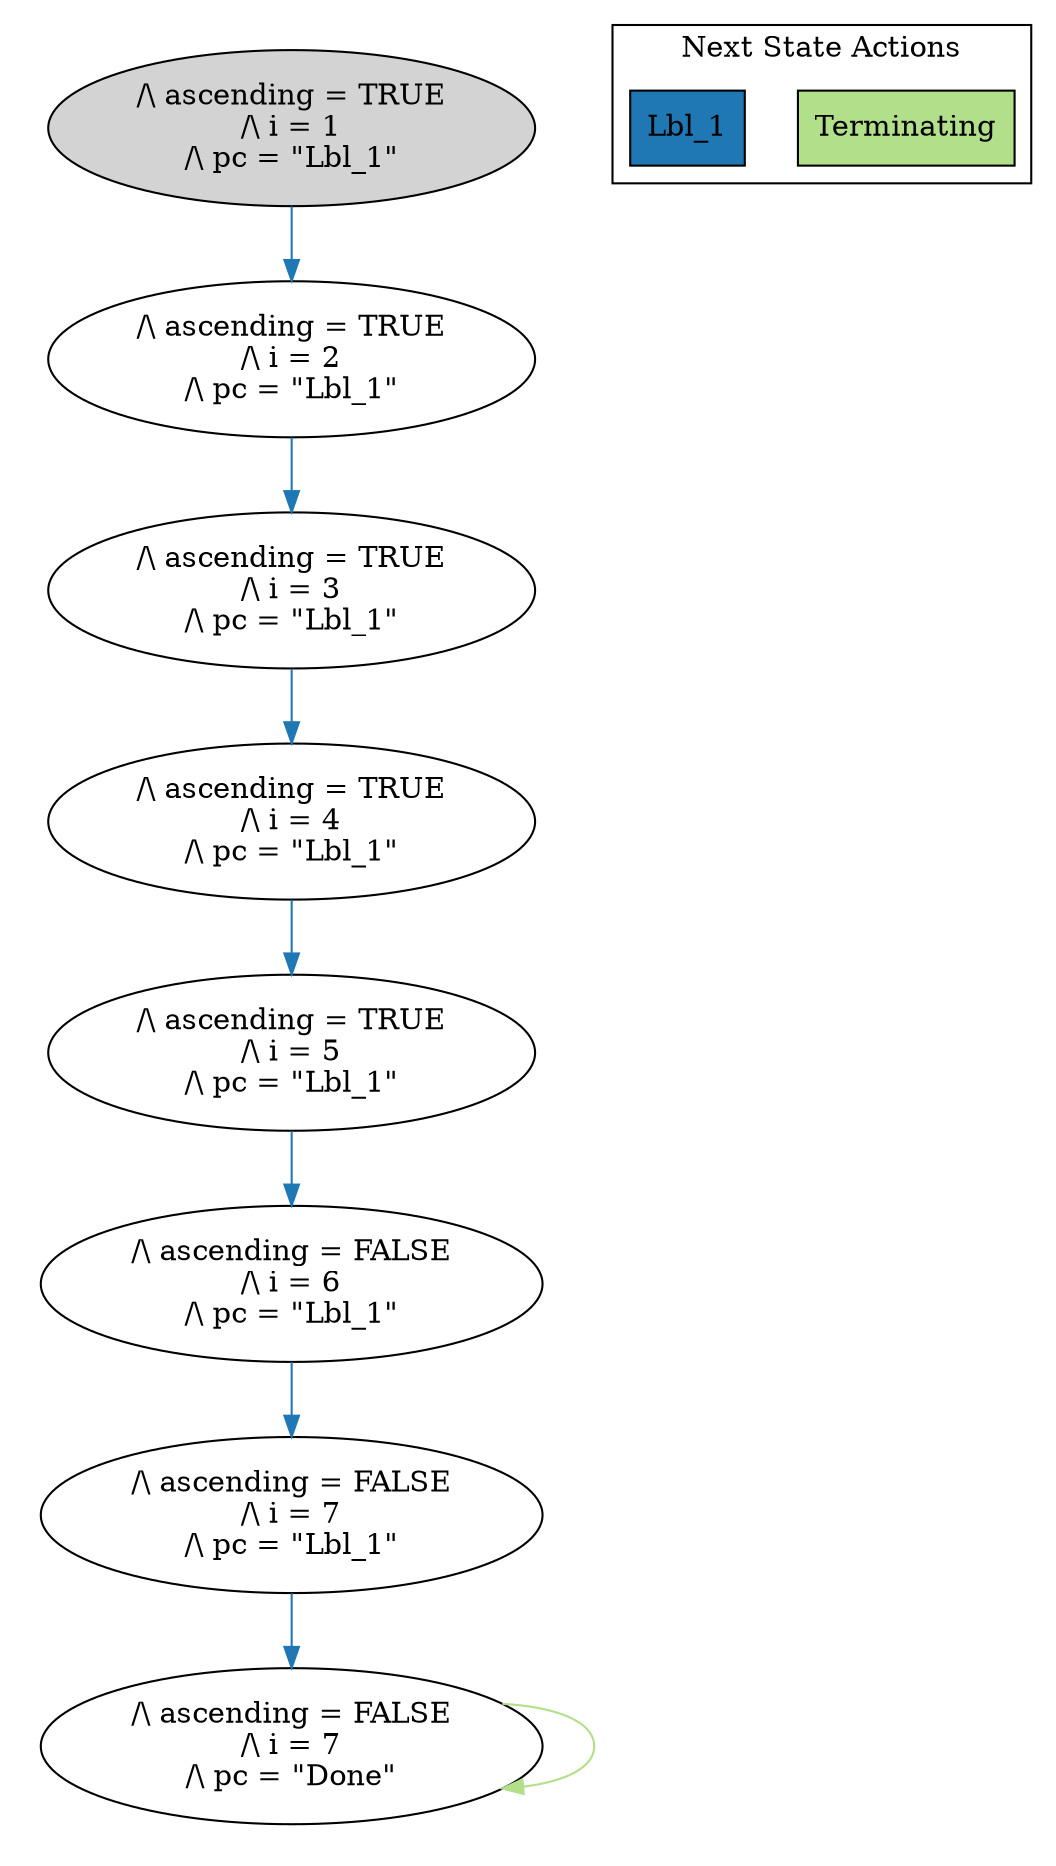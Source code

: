 strict digraph DiskGraph {
edge [colorscheme="paired12"]
nodesep=0.35;
subgraph cluster_graph {
color="white";
-8781549420067601257 [label="/\\ ascending = TRUE\n/\\ i = 1\n/\\ pc = \"Lbl_1\"",style = filled]
-8781549420067601257 -> 4262148751138783616 [label="",color="2",fontcolor="2"];
4262148751138783616 [label="/\\ ascending = TRUE\n/\\ i = 2\n/\\ pc = \"Lbl_1\""];
4262148751138783616 -> -7493388474529093708 [label="",color="2",fontcolor="2"];
-7493388474529093708 [label="/\\ ascending = TRUE\n/\\ i = 3\n/\\ pc = \"Lbl_1\""];
-7493388474529093708 -> 1820205695435236581 [label="",color="2",fontcolor="2"];
1820205695435236581 [label="/\\ ascending = TRUE\n/\\ i = 4\n/\\ pc = \"Lbl_1\""];
1820205695435236581 -> -5015118580503543087 [label="",color="2",fontcolor="2"];
-5015118580503543087 [label="/\\ ascending = TRUE\n/\\ i = 5\n/\\ pc = \"Lbl_1\""];
-5015118580503543087 -> -8394536652016255415 [label="",color="2",fontcolor="2"];
-8394536652016255415 [label="/\\ ascending = FALSE\n/\\ i = 6\n/\\ pc = \"Lbl_1\""];
-8394536652016255415 -> 2928622009048733821 [label="",color="2",fontcolor="2"];
2928622009048733821 [label="/\\ ascending = FALSE\n/\\ i = 7\n/\\ pc = \"Lbl_1\""];
2928622009048733821 -> 2089312207336332782 [label="",color="2",fontcolor="2"];
2089312207336332782 [label="/\\ ascending = FALSE\n/\\ i = 7\n/\\ pc = \"Done\""];
2089312207336332782 -> 2089312207336332782 [label="",color="3",fontcolor="3"];
{rank = same; -8781549420067601257;}
{rank = same; 4262148751138783616;}
{rank = same; -7493388474529093708;}
{rank = same; 1820205695435236581;}
{rank = same; -5015118580503543087;}
{rank = same; -8394536652016255415;}
{rank = same; 2928622009048733821;}
{rank = same; 2089312207336332782;}
}
subgraph cluster_legend {graph[style=bold];label = "Next State Actions" style="solid"
node [ labeljust="l",colorscheme="paired12",style=filled,shape=record ]
Terminating [label="Terminating",fillcolor=3]
Lbl_1 [label="Lbl_1",fillcolor=2]
}}